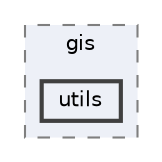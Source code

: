 digraph "C:/Users/LukeMabie/documents/Development/Password_Saver_Using_Django-master/venv/Lib/site-packages/django/contrib/gis/utils"
{
 // LATEX_PDF_SIZE
  bgcolor="transparent";
  edge [fontname=Helvetica,fontsize=10,labelfontname=Helvetica,labelfontsize=10];
  node [fontname=Helvetica,fontsize=10,shape=box,height=0.2,width=0.4];
  compound=true
  subgraph clusterdir_18a1523b3047a0214c46913ad78ae708 {
    graph [ bgcolor="#edf0f7", pencolor="grey50", label="gis", fontname=Helvetica,fontsize=10 style="filled,dashed", URL="dir_18a1523b3047a0214c46913ad78ae708.html",tooltip=""]
  dir_8663760e7784f42dbc459e26a78ca5ac [label="utils", fillcolor="#edf0f7", color="grey25", style="filled,bold", URL="dir_8663760e7784f42dbc459e26a78ca5ac.html",tooltip=""];
  }
}
